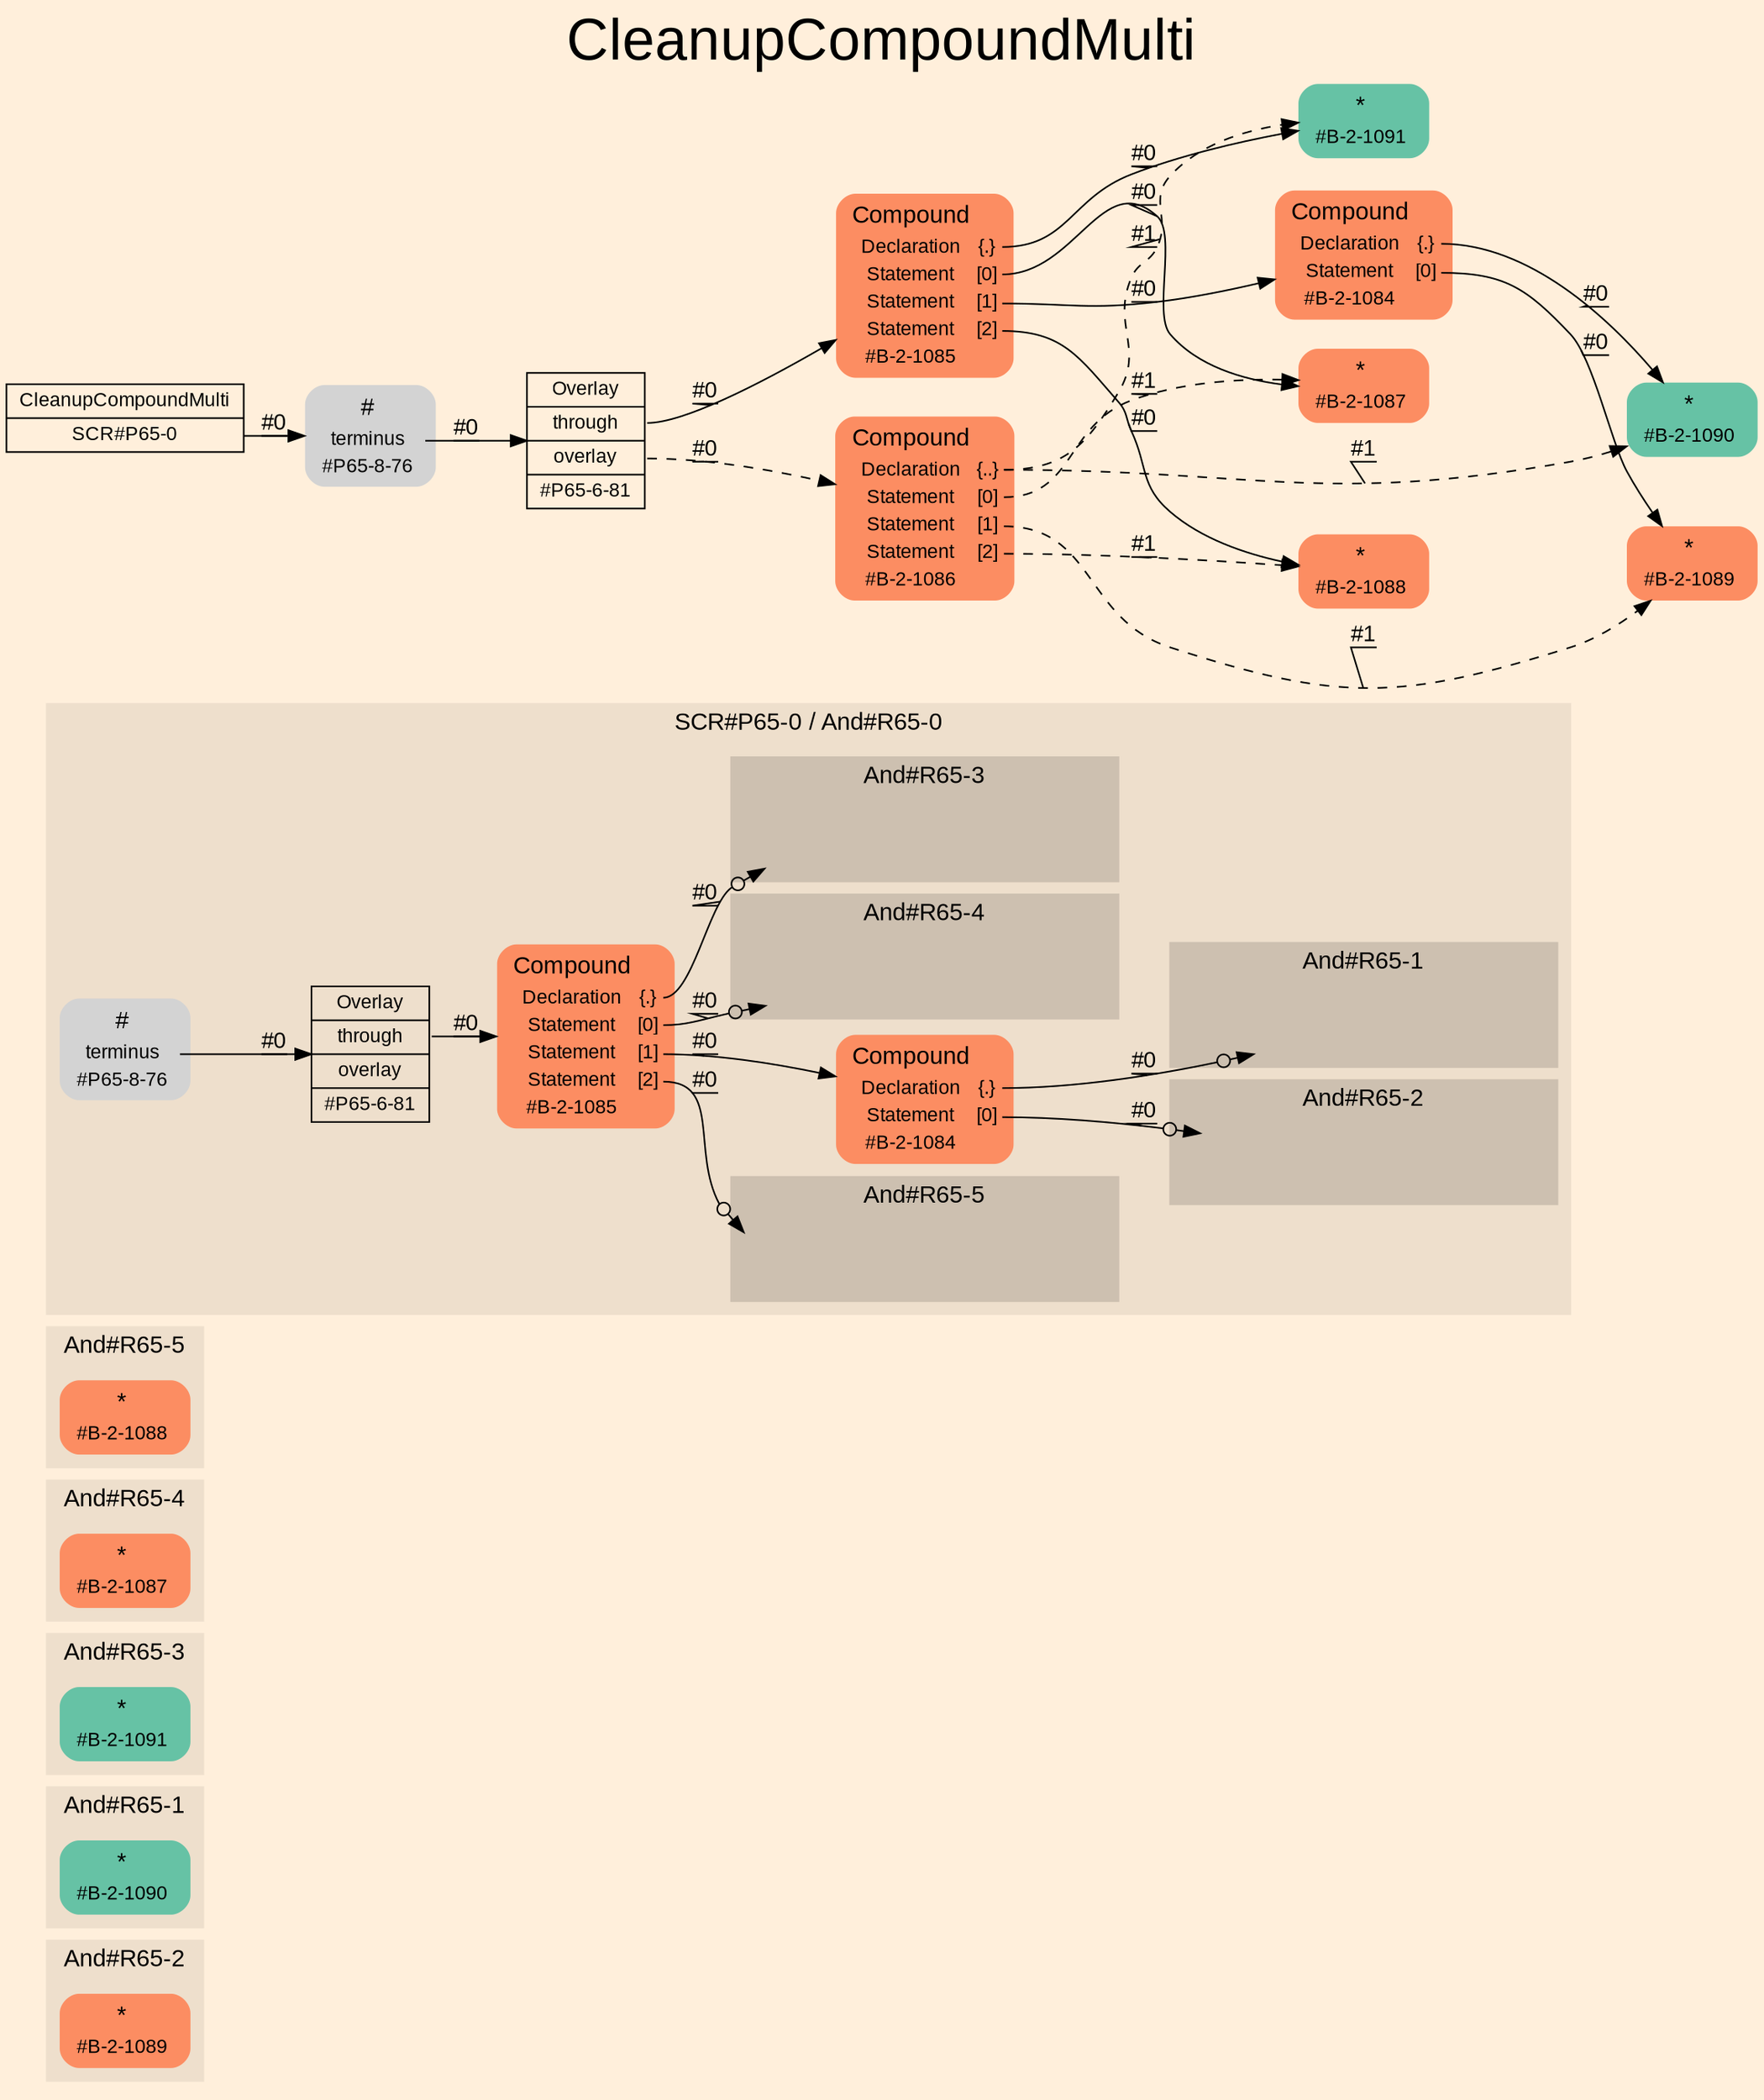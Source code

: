 digraph "CleanupCompoundMulti" {
label = "CleanupCompoundMulti"
labelloc = t
fontsize = "36"
graph [
    rankdir = "LR"
    ranksep = 0.3
    bgcolor = antiquewhite1
    color = black
    fontcolor = black
    fontname = "Arial"
];
node [
    fontname = "Arial"
];
edge [
    fontname = "Arial"
];

// -------------------- figure And#R65-2 --------------------
// -------- region And#R65-2 ----------
subgraph "clusterAnd#R65-2" {
    label = "And#R65-2"
    style = "filled"
    color = antiquewhite2
    fontsize = "15"
    "And#R65-2/#B-2-1089" [
        // -------- block And#R65-2/#B-2-1089 ----------
        shape = "plaintext"
        fillcolor = "/set28/2"
        label = <<TABLE BORDER="0" CELLBORDER="0" CELLSPACING="0">
         <TR><TD><FONT POINT-SIZE="15.0">*</FONT></TD><TD></TD></TR>
         <TR><TD>#B-2-1089</TD><TD PORT="port0"></TD></TR>
        </TABLE>>
        style = "rounded,filled"
        fontsize = "12"
    ];
    
}


// -------------------- figure And#R65-1 --------------------
// -------- region And#R65-1 ----------
subgraph "clusterAnd#R65-1" {
    label = "And#R65-1"
    style = "filled"
    color = antiquewhite2
    fontsize = "15"
    "And#R65-1/#B-2-1090" [
        // -------- block And#R65-1/#B-2-1090 ----------
        shape = "plaintext"
        fillcolor = "/set28/1"
        label = <<TABLE BORDER="0" CELLBORDER="0" CELLSPACING="0">
         <TR><TD><FONT POINT-SIZE="15.0">*</FONT></TD><TD></TD></TR>
         <TR><TD>#B-2-1090</TD><TD PORT="port0"></TD></TR>
        </TABLE>>
        style = "rounded,filled"
        fontsize = "12"
    ];
    
}


// -------------------- figure And#R65-3 --------------------
// -------- region And#R65-3 ----------
subgraph "clusterAnd#R65-3" {
    label = "And#R65-3"
    style = "filled"
    color = antiquewhite2
    fontsize = "15"
    "And#R65-3/#B-2-1091" [
        // -------- block And#R65-3/#B-2-1091 ----------
        shape = "plaintext"
        fillcolor = "/set28/1"
        label = <<TABLE BORDER="0" CELLBORDER="0" CELLSPACING="0">
         <TR><TD><FONT POINT-SIZE="15.0">*</FONT></TD><TD></TD></TR>
         <TR><TD>#B-2-1091</TD><TD PORT="port0"></TD></TR>
        </TABLE>>
        style = "rounded,filled"
        fontsize = "12"
    ];
    
}


// -------------------- figure And#R65-4 --------------------
// -------- region And#R65-4 ----------
subgraph "clusterAnd#R65-4" {
    label = "And#R65-4"
    style = "filled"
    color = antiquewhite2
    fontsize = "15"
    "And#R65-4/#B-2-1087" [
        // -------- block And#R65-4/#B-2-1087 ----------
        shape = "plaintext"
        fillcolor = "/set28/2"
        label = <<TABLE BORDER="0" CELLBORDER="0" CELLSPACING="0">
         <TR><TD><FONT POINT-SIZE="15.0">*</FONT></TD><TD></TD></TR>
         <TR><TD>#B-2-1087</TD><TD PORT="port0"></TD></TR>
        </TABLE>>
        style = "rounded,filled"
        fontsize = "12"
    ];
    
}


// -------------------- figure And#R65-5 --------------------
// -------- region And#R65-5 ----------
subgraph "clusterAnd#R65-5" {
    label = "And#R65-5"
    style = "filled"
    color = antiquewhite2
    fontsize = "15"
    "And#R65-5/#B-2-1088" [
        // -------- block And#R65-5/#B-2-1088 ----------
        shape = "plaintext"
        fillcolor = "/set28/2"
        label = <<TABLE BORDER="0" CELLBORDER="0" CELLSPACING="0">
         <TR><TD><FONT POINT-SIZE="15.0">*</FONT></TD><TD></TD></TR>
         <TR><TD>#B-2-1088</TD><TD PORT="port0"></TD></TR>
        </TABLE>>
        style = "rounded,filled"
        fontsize = "12"
    ];
    
}


// -------------------- figure And#R65-0 --------------------
// -------- region And#R65-0 ----------
subgraph "clusterAnd#R65-0" {
    label = "SCR#P65-0 / And#R65-0"
    style = "filled"
    color = antiquewhite2
    fontsize = "15"
    "And#R65-0/#B-2-1084" [
        // -------- block And#R65-0/#B-2-1084 ----------
        shape = "plaintext"
        fillcolor = "/set28/2"
        label = <<TABLE BORDER="0" CELLBORDER="0" CELLSPACING="0">
         <TR><TD><FONT POINT-SIZE="15.0">Compound</FONT></TD><TD></TD></TR>
         <TR><TD>Declaration</TD><TD PORT="port0">{.}</TD></TR>
         <TR><TD>Statement</TD><TD PORT="port1">[0]</TD></TR>
         <TR><TD>#B-2-1084</TD><TD PORT="port2"></TD></TR>
        </TABLE>>
        style = "rounded,filled"
        fontsize = "12"
    ];
    
    "And#R65-0/#P65-6-81" [
        // -------- block And#R65-0/#P65-6-81 ----------
        shape = "record"
        fillcolor = antiquewhite2
        label = "<fixed> Overlay | <port0> through | <port1> overlay | <port2> #P65-6-81"
        style = "filled"
        fontsize = "12"
        color = black
        fontcolor = black
    ];
    
    "And#R65-0/#B-2-1085" [
        // -------- block And#R65-0/#B-2-1085 ----------
        shape = "plaintext"
        fillcolor = "/set28/2"
        label = <<TABLE BORDER="0" CELLBORDER="0" CELLSPACING="0">
         <TR><TD><FONT POINT-SIZE="15.0">Compound</FONT></TD><TD></TD></TR>
         <TR><TD>Declaration</TD><TD PORT="port0">{.}</TD></TR>
         <TR><TD>Statement</TD><TD PORT="port1">[0]</TD></TR>
         <TR><TD>Statement</TD><TD PORT="port2">[1]</TD></TR>
         <TR><TD>Statement</TD><TD PORT="port3">[2]</TD></TR>
         <TR><TD>#B-2-1085</TD><TD PORT="port4"></TD></TR>
        </TABLE>>
        style = "rounded,filled"
        fontsize = "12"
    ];
    
    "And#R65-0/#P65-8-76" [
        // -------- block And#R65-0/#P65-8-76 ----------
        shape = "plaintext"
        label = <<TABLE BORDER="0" CELLBORDER="0" CELLSPACING="0">
         <TR><TD><FONT POINT-SIZE="15.0">#</FONT></TD><TD></TD></TR>
         <TR><TD>terminus</TD><TD PORT="port0"></TD></TR>
         <TR><TD>#P65-8-76</TD><TD PORT="port1"></TD></TR>
        </TABLE>>
        style = "rounded,filled"
        fontsize = "12"
    ];
    
    // -------- region And#R65-0/And#R65-1 ----------
    subgraph "clusterAnd#R65-0/And#R65-1" {
        label = "And#R65-1"
        style = "filled"
        color = antiquewhite3
        fontsize = "15"
        "And#R65-0/And#R65-1/#B-2-1090" [
            // -------- block And#R65-0/And#R65-1/#B-2-1090 ----------
            shape = none
            fillcolor = "/set28/1"
            style = "invisible"
        ];
        
    }
    
    // -------- region And#R65-0/And#R65-2 ----------
    subgraph "clusterAnd#R65-0/And#R65-2" {
        label = "And#R65-2"
        style = "filled"
        color = antiquewhite3
        fontsize = "15"
        "And#R65-0/And#R65-2/#B-2-1089" [
            // -------- block And#R65-0/And#R65-2/#B-2-1089 ----------
            shape = none
            fillcolor = "/set28/2"
            style = "invisible"
        ];
        
    }
    
    // -------- region And#R65-0/And#R65-3 ----------
    subgraph "clusterAnd#R65-0/And#R65-3" {
        label = "And#R65-3"
        style = "filled"
        color = antiquewhite3
        fontsize = "15"
        "And#R65-0/And#R65-3/#B-2-1091" [
            // -------- block And#R65-0/And#R65-3/#B-2-1091 ----------
            shape = none
            fillcolor = "/set28/1"
            style = "invisible"
        ];
        
    }
    
    // -------- region And#R65-0/And#R65-4 ----------
    subgraph "clusterAnd#R65-0/And#R65-4" {
        label = "And#R65-4"
        style = "filled"
        color = antiquewhite3
        fontsize = "15"
        "And#R65-0/And#R65-4/#B-2-1087" [
            // -------- block And#R65-0/And#R65-4/#B-2-1087 ----------
            shape = none
            fillcolor = "/set28/2"
            style = "invisible"
        ];
        
    }
    
    // -------- region And#R65-0/And#R65-5 ----------
    subgraph "clusterAnd#R65-0/And#R65-5" {
        label = "And#R65-5"
        style = "filled"
        color = antiquewhite3
        fontsize = "15"
        "And#R65-0/And#R65-5/#B-2-1088" [
            // -------- block And#R65-0/And#R65-5/#B-2-1088 ----------
            shape = none
            fillcolor = "/set28/2"
            style = "invisible"
        ];
        
    }
    
}

"And#R65-0/#B-2-1084":port0 -> "And#R65-0/And#R65-1/#B-2-1090" [
    arrowhead="normalnoneodot"
    label = "#0"
    decorate = true
    color = black
    fontcolor = black
];

"And#R65-0/#B-2-1084":port1 -> "And#R65-0/And#R65-2/#B-2-1089" [
    arrowhead="normalnoneodot"
    label = "#0"
    decorate = true
    color = black
    fontcolor = black
];

"And#R65-0/#P65-6-81":port0 -> "And#R65-0/#B-2-1085" [
    label = "#0"
    decorate = true
    color = black
    fontcolor = black
];

"And#R65-0/#B-2-1085":port0 -> "And#R65-0/And#R65-3/#B-2-1091" [
    arrowhead="normalnoneodot"
    label = "#0"
    decorate = true
    color = black
    fontcolor = black
];

"And#R65-0/#B-2-1085":port1 -> "And#R65-0/And#R65-4/#B-2-1087" [
    arrowhead="normalnoneodot"
    label = "#0"
    decorate = true
    color = black
    fontcolor = black
];

"And#R65-0/#B-2-1085":port2 -> "And#R65-0/#B-2-1084" [
    label = "#0"
    decorate = true
    color = black
    fontcolor = black
];

"And#R65-0/#B-2-1085":port3 -> "And#R65-0/And#R65-5/#B-2-1088" [
    arrowhead="normalnoneodot"
    label = "#0"
    decorate = true
    color = black
    fontcolor = black
];

"And#R65-0/#P65-8-76":port0 -> "And#R65-0/#P65-6-81" [
    label = "#0"
    decorate = true
    color = black
    fontcolor = black
];


// -------------------- transformation figure --------------------
"CR#P65-0" [
    // -------- block CR#P65-0 ----------
    shape = "record"
    fillcolor = antiquewhite1
    label = "<fixed> CleanupCompoundMulti | <port0> SCR#P65-0"
    style = "filled"
    fontsize = "12"
    color = black
    fontcolor = black
];

"#P65-8-76" [
    // -------- block #P65-8-76 ----------
    shape = "plaintext"
    label = <<TABLE BORDER="0" CELLBORDER="0" CELLSPACING="0">
     <TR><TD><FONT POINT-SIZE="15.0">#</FONT></TD><TD></TD></TR>
     <TR><TD>terminus</TD><TD PORT="port0"></TD></TR>
     <TR><TD>#P65-8-76</TD><TD PORT="port1"></TD></TR>
    </TABLE>>
    style = "rounded,filled"
    fontsize = "12"
];

"#P65-6-81" [
    // -------- block #P65-6-81 ----------
    shape = "record"
    fillcolor = antiquewhite1
    label = "<fixed> Overlay | <port0> through | <port1> overlay | <port2> #P65-6-81"
    style = "filled"
    fontsize = "12"
    color = black
    fontcolor = black
];

"#B-2-1085" [
    // -------- block #B-2-1085 ----------
    shape = "plaintext"
    fillcolor = "/set28/2"
    label = <<TABLE BORDER="0" CELLBORDER="0" CELLSPACING="0">
     <TR><TD><FONT POINT-SIZE="15.0">Compound</FONT></TD><TD></TD></TR>
     <TR><TD>Declaration</TD><TD PORT="port0">{.}</TD></TR>
     <TR><TD>Statement</TD><TD PORT="port1">[0]</TD></TR>
     <TR><TD>Statement</TD><TD PORT="port2">[1]</TD></TR>
     <TR><TD>Statement</TD><TD PORT="port3">[2]</TD></TR>
     <TR><TD>#B-2-1085</TD><TD PORT="port4"></TD></TR>
    </TABLE>>
    style = "rounded,filled"
    fontsize = "12"
];

"#B-2-1091" [
    // -------- block #B-2-1091 ----------
    shape = "plaintext"
    fillcolor = "/set28/1"
    label = <<TABLE BORDER="0" CELLBORDER="0" CELLSPACING="0">
     <TR><TD><FONT POINT-SIZE="15.0">*</FONT></TD><TD></TD></TR>
     <TR><TD>#B-2-1091</TD><TD PORT="port0"></TD></TR>
    </TABLE>>
    style = "rounded,filled"
    fontsize = "12"
];

"#B-2-1087" [
    // -------- block #B-2-1087 ----------
    shape = "plaintext"
    fillcolor = "/set28/2"
    label = <<TABLE BORDER="0" CELLBORDER="0" CELLSPACING="0">
     <TR><TD><FONT POINT-SIZE="15.0">*</FONT></TD><TD></TD></TR>
     <TR><TD>#B-2-1087</TD><TD PORT="port0"></TD></TR>
    </TABLE>>
    style = "rounded,filled"
    fontsize = "12"
];

"#B-2-1084" [
    // -------- block #B-2-1084 ----------
    shape = "plaintext"
    fillcolor = "/set28/2"
    label = <<TABLE BORDER="0" CELLBORDER="0" CELLSPACING="0">
     <TR><TD><FONT POINT-SIZE="15.0">Compound</FONT></TD><TD></TD></TR>
     <TR><TD>Declaration</TD><TD PORT="port0">{.}</TD></TR>
     <TR><TD>Statement</TD><TD PORT="port1">[0]</TD></TR>
     <TR><TD>#B-2-1084</TD><TD PORT="port2"></TD></TR>
    </TABLE>>
    style = "rounded,filled"
    fontsize = "12"
];

"#B-2-1090" [
    // -------- block #B-2-1090 ----------
    shape = "plaintext"
    fillcolor = "/set28/1"
    label = <<TABLE BORDER="0" CELLBORDER="0" CELLSPACING="0">
     <TR><TD><FONT POINT-SIZE="15.0">*</FONT></TD><TD></TD></TR>
     <TR><TD>#B-2-1090</TD><TD PORT="port0"></TD></TR>
    </TABLE>>
    style = "rounded,filled"
    fontsize = "12"
];

"#B-2-1089" [
    // -------- block #B-2-1089 ----------
    shape = "plaintext"
    fillcolor = "/set28/2"
    label = <<TABLE BORDER="0" CELLBORDER="0" CELLSPACING="0">
     <TR><TD><FONT POINT-SIZE="15.0">*</FONT></TD><TD></TD></TR>
     <TR><TD>#B-2-1089</TD><TD PORT="port0"></TD></TR>
    </TABLE>>
    style = "rounded,filled"
    fontsize = "12"
];

"#B-2-1088" [
    // -------- block #B-2-1088 ----------
    shape = "plaintext"
    fillcolor = "/set28/2"
    label = <<TABLE BORDER="0" CELLBORDER="0" CELLSPACING="0">
     <TR><TD><FONT POINT-SIZE="15.0">*</FONT></TD><TD></TD></TR>
     <TR><TD>#B-2-1088</TD><TD PORT="port0"></TD></TR>
    </TABLE>>
    style = "rounded,filled"
    fontsize = "12"
];

"#B-2-1086" [
    // -------- block #B-2-1086 ----------
    shape = "plaintext"
    fillcolor = "/set28/2"
    label = <<TABLE BORDER="0" CELLBORDER="0" CELLSPACING="0">
     <TR><TD><FONT POINT-SIZE="15.0">Compound</FONT></TD><TD></TD></TR>
     <TR><TD>Declaration</TD><TD PORT="port0">{..}</TD></TR>
     <TR><TD>Statement</TD><TD PORT="port1">[0]</TD></TR>
     <TR><TD>Statement</TD><TD PORT="port2">[1]</TD></TR>
     <TR><TD>Statement</TD><TD PORT="port3">[2]</TD></TR>
     <TR><TD>#B-2-1086</TD><TD PORT="port4"></TD></TR>
    </TABLE>>
    style = "rounded,filled"
    fontsize = "12"
];

"CR#P65-0":port0 -> "#P65-8-76" [
    label = "#0"
    decorate = true
    color = black
    fontcolor = black
];

"#P65-8-76":port0 -> "#P65-6-81" [
    label = "#0"
    decorate = true
    color = black
    fontcolor = black
];

"#P65-6-81":port0 -> "#B-2-1085" [
    label = "#0"
    decorate = true
    color = black
    fontcolor = black
];

"#P65-6-81":port1 -> "#B-2-1086" [
    style="dashed"
    label = "#0"
    decorate = true
    color = black
    fontcolor = black
];

"#B-2-1085":port0 -> "#B-2-1091" [
    label = "#0"
    decorate = true
    color = black
    fontcolor = black
];

"#B-2-1085":port1 -> "#B-2-1087" [
    label = "#0"
    decorate = true
    color = black
    fontcolor = black
];

"#B-2-1085":port2 -> "#B-2-1084" [
    label = "#0"
    decorate = true
    color = black
    fontcolor = black
];

"#B-2-1085":port3 -> "#B-2-1088" [
    label = "#0"
    decorate = true
    color = black
    fontcolor = black
];

"#B-2-1084":port0 -> "#B-2-1090" [
    label = "#0"
    decorate = true
    color = black
    fontcolor = black
];

"#B-2-1084":port1 -> "#B-2-1089" [
    label = "#0"
    decorate = true
    color = black
    fontcolor = black
];

"#B-2-1086":port0 -> "#B-2-1090" [
    style="dashed"
    label = "#1"
    decorate = true
    color = black
    fontcolor = black
];

"#B-2-1086":port0 -> "#B-2-1091" [
    style="dashed"
    label = "#1"
    decorate = true
    color = black
    fontcolor = black
];

"#B-2-1086":port1 -> "#B-2-1087" [
    style="dashed"
    label = "#1"
    decorate = true
    color = black
    fontcolor = black
];

"#B-2-1086":port2 -> "#B-2-1089" [
    style="dashed"
    label = "#1"
    decorate = true
    color = black
    fontcolor = black
];

"#B-2-1086":port3 -> "#B-2-1088" [
    style="dashed"
    label = "#1"
    decorate = true
    color = black
    fontcolor = black
];


}
